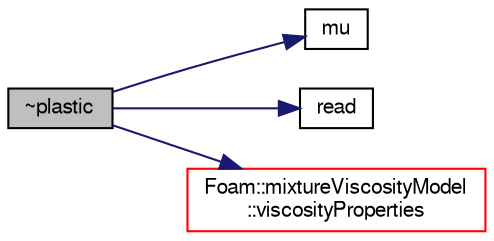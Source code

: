 digraph "~plastic"
{
  bgcolor="transparent";
  edge [fontname="FreeSans",fontsize="10",labelfontname="FreeSans",labelfontsize="10"];
  node [fontname="FreeSans",fontsize="10",shape=record];
  rankdir="LR";
  Node2 [label="~plastic",height=0.2,width=0.4,color="black", fillcolor="grey75", style="filled", fontcolor="black"];
  Node2 -> Node3 [color="midnightblue",fontsize="10",style="solid",fontname="FreeSans"];
  Node3 [label="mu",height=0.2,width=0.4,color="black",URL="$a31954.html#aa5a509b2c085c012f529dccd979c2f3e",tooltip="Return the mixture viscosity. "];
  Node2 -> Node4 [color="midnightblue",fontsize="10",style="solid",fontname="FreeSans"];
  Node4 [label="read",height=0.2,width=0.4,color="black",URL="$a31954.html#a0efbb4e476c5a62dfa214c481566481c",tooltip="Read transportProperties dictionary. "];
  Node2 -> Node5 [color="midnightblue",fontsize="10",style="solid",fontname="FreeSans"];
  Node5 [label="Foam::mixtureViscosityModel\l::viscosityProperties",height=0.2,width=0.4,color="red",URL="$a31950.html#ab0da91b923fbe3b57433e806f8883acf",tooltip="Return the phase transport properties dictionary. "];
}
